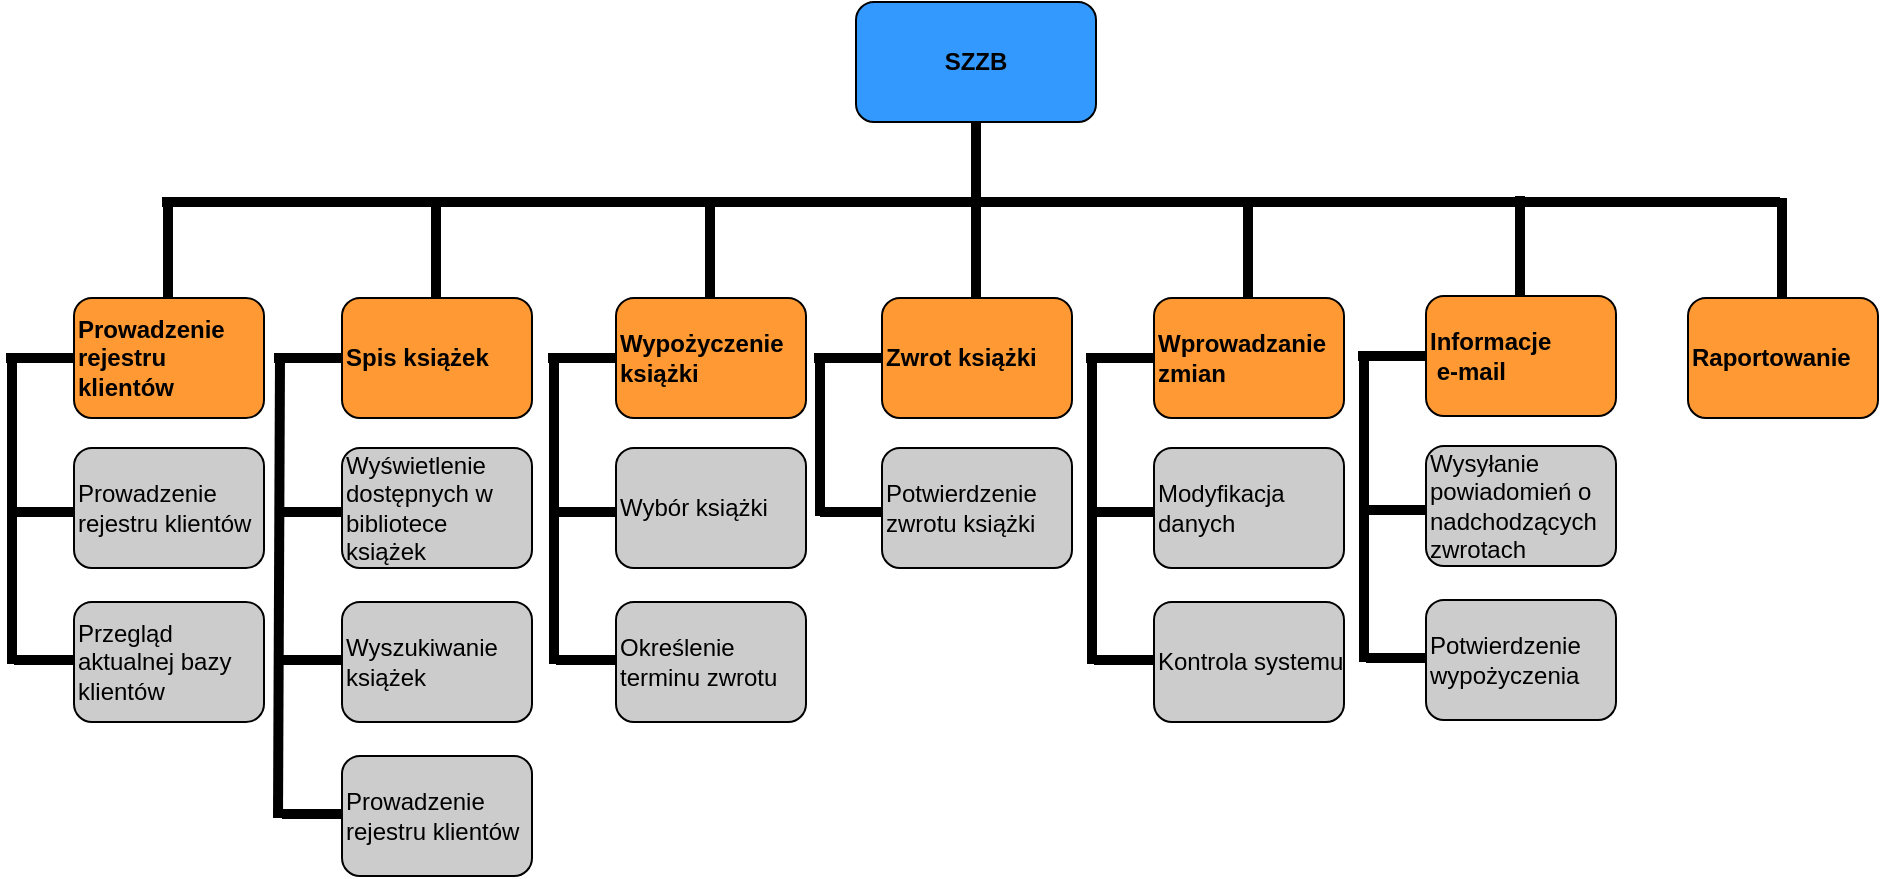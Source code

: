 <mxfile version="14.4.2" type="github"><diagram id="0qVgPnFfSkw5qpX3rf2a" name="Page-1"><mxGraphModel dx="957" dy="532" grid="1" gridSize="1" guides="1" tooltips="1" connect="1" arrows="1" fold="1" page="1" pageScale="1" pageWidth="980" pageHeight="1390" math="0" shadow="0"><root><mxCell id="0"/><mxCell id="1" parent="0"/><mxCell id="sqLcUwAyjq7n9j9fFrRQ-1" value="&lt;b&gt;SZZB&lt;/b&gt;" style="rounded=1;whiteSpace=wrap;html=1;fillColor=#3399FF;" vertex="1" parent="1"><mxGeometry x="457" y="20" width="120" height="60" as="geometry"/></mxCell><mxCell id="sqLcUwAyjq7n9j9fFrRQ-3" value="" style="endArrow=none;html=1;strokeWidth=5;" edge="1" parent="1"><mxGeometry width="50" height="50" relative="1" as="geometry"><mxPoint x="110" y="120" as="sourcePoint"/><mxPoint x="919" y="120" as="targetPoint"/></mxGeometry></mxCell><mxCell id="sqLcUwAyjq7n9j9fFrRQ-4" value="" style="endArrow=none;html=1;strokeWidth=5;entryX=0.5;entryY=1;entryDx=0;entryDy=0;" edge="1" parent="1" target="sqLcUwAyjq7n9j9fFrRQ-1"><mxGeometry width="50" height="50" relative="1" as="geometry"><mxPoint x="517" y="120" as="sourcePoint"/><mxPoint x="542" y="370" as="targetPoint"/></mxGeometry></mxCell><mxCell id="sqLcUwAyjq7n9j9fFrRQ-5" value="" style="endArrow=none;html=1;strokeWidth=5;" edge="1" parent="1"><mxGeometry width="50" height="50" relative="1" as="geometry"><mxPoint x="113" y="168" as="sourcePoint"/><mxPoint x="113" y="118" as="targetPoint"/></mxGeometry></mxCell><mxCell id="sqLcUwAyjq7n9j9fFrRQ-7" value="&lt;b&gt;Prowadzenie rejestru klientów&lt;/b&gt;" style="rounded=1;whiteSpace=wrap;html=1;align=left;fillColor=#FF9933;" vertex="1" parent="1"><mxGeometry x="66" y="168" width="95" height="60" as="geometry"/></mxCell><mxCell id="sqLcUwAyjq7n9j9fFrRQ-8" value="" style="endArrow=none;html=1;strokeWidth=5;exitX=0;exitY=0.5;exitDx=0;exitDy=0;" edge="1" parent="1" source="sqLcUwAyjq7n9j9fFrRQ-7"><mxGeometry width="50" height="50" relative="1" as="geometry"><mxPoint x="419" y="199" as="sourcePoint"/><mxPoint x="32" y="198" as="targetPoint"/></mxGeometry></mxCell><mxCell id="sqLcUwAyjq7n9j9fFrRQ-9" value="" style="endArrow=none;html=1;strokeWidth=5;" edge="1" parent="1"><mxGeometry width="50" height="50" relative="1" as="geometry"><mxPoint x="35" y="351" as="sourcePoint"/><mxPoint x="35" y="198" as="targetPoint"/></mxGeometry></mxCell><mxCell id="sqLcUwAyjq7n9j9fFrRQ-10" value="" style="endArrow=none;html=1;strokeWidth=5;" edge="1" parent="1"><mxGeometry width="50" height="50" relative="1" as="geometry"><mxPoint x="35" y="275" as="sourcePoint"/><mxPoint x="66" y="275" as="targetPoint"/></mxGeometry></mxCell><mxCell id="sqLcUwAyjq7n9j9fFrRQ-11" value="Prowadzenie rejestru klientów" style="rounded=1;whiteSpace=wrap;html=1;align=left;fillColor=#CCCCCC;" vertex="1" parent="1"><mxGeometry x="66" y="243" width="95" height="60" as="geometry"/></mxCell><mxCell id="sqLcUwAyjq7n9j9fFrRQ-12" value="Przegląd aktualnej bazy klientów" style="rounded=1;whiteSpace=wrap;html=1;align=left;fillColor=#CCCCCC;" vertex="1" parent="1"><mxGeometry x="66" y="320" width="95" height="60" as="geometry"/></mxCell><mxCell id="sqLcUwAyjq7n9j9fFrRQ-13" value="" style="endArrow=none;html=1;strokeWidth=5;entryX=0;entryY=0.483;entryDx=0;entryDy=0;entryPerimeter=0;" edge="1" parent="1" target="sqLcUwAyjq7n9j9fFrRQ-12"><mxGeometry width="50" height="50" relative="1" as="geometry"><mxPoint x="36" y="349" as="sourcePoint"/><mxPoint x="65" y="349" as="targetPoint"/></mxGeometry></mxCell><mxCell id="sqLcUwAyjq7n9j9fFrRQ-14" value="" style="endArrow=none;html=1;strokeWidth=5;" edge="1" parent="1"><mxGeometry width="50" height="50" relative="1" as="geometry"><mxPoint x="247" y="168" as="sourcePoint"/><mxPoint x="247" y="118" as="targetPoint"/></mxGeometry></mxCell><mxCell id="sqLcUwAyjq7n9j9fFrRQ-15" value="&lt;b&gt;Spis książek&lt;/b&gt;" style="rounded=1;whiteSpace=wrap;html=1;align=left;fillColor=#FF9933;" vertex="1" parent="1"><mxGeometry x="200" y="168" width="95" height="60" as="geometry"/></mxCell><mxCell id="sqLcUwAyjq7n9j9fFrRQ-16" value="" style="endArrow=none;html=1;strokeWidth=5;exitX=0;exitY=0.5;exitDx=0;exitDy=0;" edge="1" parent="1" source="sqLcUwAyjq7n9j9fFrRQ-15"><mxGeometry width="50" height="50" relative="1" as="geometry"><mxPoint x="553" y="199" as="sourcePoint"/><mxPoint x="166" y="198" as="targetPoint"/></mxGeometry></mxCell><mxCell id="sqLcUwAyjq7n9j9fFrRQ-17" value="" style="endArrow=none;html=1;strokeWidth=5;" edge="1" parent="1"><mxGeometry width="50" height="50" relative="1" as="geometry"><mxPoint x="168" y="428" as="sourcePoint"/><mxPoint x="169.0" y="198" as="targetPoint"/></mxGeometry></mxCell><mxCell id="sqLcUwAyjq7n9j9fFrRQ-18" value="" style="endArrow=none;html=1;strokeWidth=5;" edge="1" parent="1"><mxGeometry width="50" height="50" relative="1" as="geometry"><mxPoint x="169.0" y="275.0" as="sourcePoint"/><mxPoint x="200" y="275.0" as="targetPoint"/></mxGeometry></mxCell><mxCell id="sqLcUwAyjq7n9j9fFrRQ-19" value="Wyświetlenie dostępnych w bibliotece książek" style="rounded=1;whiteSpace=wrap;html=1;align=left;fillColor=#CCCCCC;" vertex="1" parent="1"><mxGeometry x="200" y="243" width="95" height="60" as="geometry"/></mxCell><mxCell id="sqLcUwAyjq7n9j9fFrRQ-20" value="Wyszukiwanie książek&amp;nbsp;" style="rounded=1;whiteSpace=wrap;html=1;align=left;fillColor=#CCCCCC;" vertex="1" parent="1"><mxGeometry x="200" y="320" width="95" height="60" as="geometry"/></mxCell><mxCell id="sqLcUwAyjq7n9j9fFrRQ-21" value="" style="endArrow=none;html=1;strokeWidth=5;entryX=0;entryY=0.483;entryDx=0;entryDy=0;entryPerimeter=0;" edge="1" parent="1" target="sqLcUwAyjq7n9j9fFrRQ-20"><mxGeometry width="50" height="50" relative="1" as="geometry"><mxPoint x="170" y="349.0" as="sourcePoint"/><mxPoint x="199" y="349" as="targetPoint"/></mxGeometry></mxCell><mxCell id="sqLcUwAyjq7n9j9fFrRQ-22" value="" style="endArrow=none;html=1;strokeWidth=5;" edge="1" parent="1"><mxGeometry width="50" height="50" relative="1" as="geometry"><mxPoint x="384" y="168" as="sourcePoint"/><mxPoint x="384" y="118" as="targetPoint"/></mxGeometry></mxCell><mxCell id="sqLcUwAyjq7n9j9fFrRQ-23" value="&lt;b&gt;Wypożyczenie książki&lt;/b&gt;" style="rounded=1;whiteSpace=wrap;html=1;align=left;fillColor=#FF9933;" vertex="1" parent="1"><mxGeometry x="337" y="168" width="95" height="60" as="geometry"/></mxCell><mxCell id="sqLcUwAyjq7n9j9fFrRQ-24" value="" style="endArrow=none;html=1;strokeWidth=5;exitX=0;exitY=0.5;exitDx=0;exitDy=0;" edge="1" parent="1" source="sqLcUwAyjq7n9j9fFrRQ-23"><mxGeometry width="50" height="50" relative="1" as="geometry"><mxPoint x="699" y="199" as="sourcePoint"/><mxPoint x="303" y="198" as="targetPoint"/></mxGeometry></mxCell><mxCell id="sqLcUwAyjq7n9j9fFrRQ-25" value="" style="endArrow=none;html=1;strokeWidth=5;" edge="1" parent="1"><mxGeometry width="50" height="50" relative="1" as="geometry"><mxPoint x="306.0" y="351" as="sourcePoint"/><mxPoint x="306.0" y="198" as="targetPoint"/></mxGeometry></mxCell><mxCell id="sqLcUwAyjq7n9j9fFrRQ-26" value="" style="endArrow=none;html=1;strokeWidth=5;" edge="1" parent="1"><mxGeometry width="50" height="50" relative="1" as="geometry"><mxPoint x="306.0" y="275.0" as="sourcePoint"/><mxPoint x="337" y="275.0" as="targetPoint"/></mxGeometry></mxCell><mxCell id="sqLcUwAyjq7n9j9fFrRQ-27" value="Wybór książki" style="rounded=1;whiteSpace=wrap;html=1;align=left;fillColor=#CCCCCC;" vertex="1" parent="1"><mxGeometry x="337" y="243" width="95" height="60" as="geometry"/></mxCell><mxCell id="sqLcUwAyjq7n9j9fFrRQ-28" value="Określenie terminu zwrotu" style="rounded=1;whiteSpace=wrap;html=1;align=left;fillColor=#CCCCCC;" vertex="1" parent="1"><mxGeometry x="337" y="320" width="95" height="60" as="geometry"/></mxCell><mxCell id="sqLcUwAyjq7n9j9fFrRQ-29" value="" style="endArrow=none;html=1;strokeWidth=5;entryX=0;entryY=0.483;entryDx=0;entryDy=0;entryPerimeter=0;" edge="1" parent="1" target="sqLcUwAyjq7n9j9fFrRQ-28"><mxGeometry width="50" height="50" relative="1" as="geometry"><mxPoint x="307" y="349.0" as="sourcePoint"/><mxPoint x="336" y="349" as="targetPoint"/></mxGeometry></mxCell><mxCell id="sqLcUwAyjq7n9j9fFrRQ-30" value="" style="endArrow=none;html=1;strokeWidth=5;" edge="1" parent="1"><mxGeometry width="50" height="50" relative="1" as="geometry"><mxPoint x="517" y="168" as="sourcePoint"/><mxPoint x="517" y="118" as="targetPoint"/></mxGeometry></mxCell><mxCell id="sqLcUwAyjq7n9j9fFrRQ-31" value="&lt;b&gt;Zwrot książki&lt;/b&gt;" style="rounded=1;whiteSpace=wrap;html=1;align=left;fillColor=#FF9933;" vertex="1" parent="1"><mxGeometry x="470" y="168" width="95" height="60" as="geometry"/></mxCell><mxCell id="sqLcUwAyjq7n9j9fFrRQ-32" value="" style="endArrow=none;html=1;strokeWidth=5;exitX=0;exitY=0.5;exitDx=0;exitDy=0;" edge="1" parent="1" source="sqLcUwAyjq7n9j9fFrRQ-31"><mxGeometry width="50" height="50" relative="1" as="geometry"><mxPoint x="823" y="199" as="sourcePoint"/><mxPoint x="436" y="198" as="targetPoint"/></mxGeometry></mxCell><mxCell id="sqLcUwAyjq7n9j9fFrRQ-33" value="" style="endArrow=none;html=1;strokeWidth=5;" edge="1" parent="1"><mxGeometry width="50" height="50" relative="1" as="geometry"><mxPoint x="439" y="277" as="sourcePoint"/><mxPoint x="439.0" y="198" as="targetPoint"/></mxGeometry></mxCell><mxCell id="sqLcUwAyjq7n9j9fFrRQ-34" value="" style="endArrow=none;html=1;strokeWidth=5;" edge="1" parent="1"><mxGeometry width="50" height="50" relative="1" as="geometry"><mxPoint x="439.0" y="275.0" as="sourcePoint"/><mxPoint x="470" y="275.0" as="targetPoint"/></mxGeometry></mxCell><mxCell id="sqLcUwAyjq7n9j9fFrRQ-35" value="Potwierdzenie zwrotu książki" style="rounded=1;whiteSpace=wrap;html=1;align=left;fillColor=#CCCCCC;" vertex="1" parent="1"><mxGeometry x="470" y="243" width="95" height="60" as="geometry"/></mxCell><mxCell id="sqLcUwAyjq7n9j9fFrRQ-38" value="" style="endArrow=none;html=1;strokeWidth=5;" edge="1" parent="1"><mxGeometry width="50" height="50" relative="1" as="geometry"><mxPoint x="653" y="168" as="sourcePoint"/><mxPoint x="653" y="118" as="targetPoint"/></mxGeometry></mxCell><mxCell id="sqLcUwAyjq7n9j9fFrRQ-39" value="&lt;b&gt;Wprowadzanie zmian&lt;/b&gt;" style="rounded=1;whiteSpace=wrap;html=1;align=left;fillColor=#FF9933;" vertex="1" parent="1"><mxGeometry x="606" y="168" width="95" height="60" as="geometry"/></mxCell><mxCell id="sqLcUwAyjq7n9j9fFrRQ-40" value="" style="endArrow=none;html=1;strokeWidth=5;exitX=0;exitY=0.5;exitDx=0;exitDy=0;" edge="1" parent="1" source="sqLcUwAyjq7n9j9fFrRQ-39"><mxGeometry width="50" height="50" relative="1" as="geometry"><mxPoint x="959" y="199" as="sourcePoint"/><mxPoint x="572" y="198" as="targetPoint"/></mxGeometry></mxCell><mxCell id="sqLcUwAyjq7n9j9fFrRQ-41" value="" style="endArrow=none;html=1;strokeWidth=5;" edge="1" parent="1"><mxGeometry width="50" height="50" relative="1" as="geometry"><mxPoint x="575.0" y="351" as="sourcePoint"/><mxPoint x="575.0" y="198" as="targetPoint"/></mxGeometry></mxCell><mxCell id="sqLcUwAyjq7n9j9fFrRQ-42" value="" style="endArrow=none;html=1;strokeWidth=5;" edge="1" parent="1"><mxGeometry width="50" height="50" relative="1" as="geometry"><mxPoint x="575.0" y="275.0" as="sourcePoint"/><mxPoint x="606" y="275.0" as="targetPoint"/></mxGeometry></mxCell><mxCell id="sqLcUwAyjq7n9j9fFrRQ-43" value="Modyfikacja danych" style="rounded=1;whiteSpace=wrap;html=1;align=left;fillColor=#CCCCCC;" vertex="1" parent="1"><mxGeometry x="606" y="243" width="95" height="60" as="geometry"/></mxCell><mxCell id="sqLcUwAyjq7n9j9fFrRQ-44" value="Kontrola systemu" style="rounded=1;whiteSpace=wrap;html=1;align=left;fillColor=#CCCCCC;" vertex="1" parent="1"><mxGeometry x="606" y="320" width="95" height="60" as="geometry"/></mxCell><mxCell id="sqLcUwAyjq7n9j9fFrRQ-45" value="" style="endArrow=none;html=1;strokeWidth=5;entryX=0;entryY=0.483;entryDx=0;entryDy=0;entryPerimeter=0;" edge="1" parent="1" target="sqLcUwAyjq7n9j9fFrRQ-44"><mxGeometry width="50" height="50" relative="1" as="geometry"><mxPoint x="576" y="349.0" as="sourcePoint"/><mxPoint x="605" y="349" as="targetPoint"/></mxGeometry></mxCell><mxCell id="sqLcUwAyjq7n9j9fFrRQ-46" value="" style="endArrow=none;html=1;strokeWidth=5;" edge="1" parent="1"><mxGeometry width="50" height="50" relative="1" as="geometry"><mxPoint x="789" y="167" as="sourcePoint"/><mxPoint x="789" y="117" as="targetPoint"/></mxGeometry></mxCell><mxCell id="sqLcUwAyjq7n9j9fFrRQ-47" value="&lt;b&gt;Informacje&amp;nbsp; &amp;nbsp; &amp;nbsp; &amp;nbsp;e-mail&lt;/b&gt;" style="rounded=1;whiteSpace=wrap;html=1;align=left;fillColor=#FF9933;" vertex="1" parent="1"><mxGeometry x="742" y="167" width="95" height="60" as="geometry"/></mxCell><mxCell id="sqLcUwAyjq7n9j9fFrRQ-48" value="" style="endArrow=none;html=1;strokeWidth=5;exitX=0;exitY=0.5;exitDx=0;exitDy=0;" edge="1" parent="1" source="sqLcUwAyjq7n9j9fFrRQ-47"><mxGeometry width="50" height="50" relative="1" as="geometry"><mxPoint x="1095" y="198" as="sourcePoint"/><mxPoint x="708" y="197" as="targetPoint"/></mxGeometry></mxCell><mxCell id="sqLcUwAyjq7n9j9fFrRQ-49" value="" style="endArrow=none;html=1;strokeWidth=5;" edge="1" parent="1"><mxGeometry width="50" height="50" relative="1" as="geometry"><mxPoint x="711.0" y="350" as="sourcePoint"/><mxPoint x="711.0" y="197" as="targetPoint"/></mxGeometry></mxCell><mxCell id="sqLcUwAyjq7n9j9fFrRQ-50" value="" style="endArrow=none;html=1;strokeWidth=5;" edge="1" parent="1"><mxGeometry width="50" height="50" relative="1" as="geometry"><mxPoint x="711.0" y="274.0" as="sourcePoint"/><mxPoint x="742" y="274.0" as="targetPoint"/></mxGeometry></mxCell><mxCell id="sqLcUwAyjq7n9j9fFrRQ-51" value="Wysyłanie powiadomień o nadchodzących zwrotach" style="rounded=1;whiteSpace=wrap;html=1;align=left;fillColor=#CCCCCC;" vertex="1" parent="1"><mxGeometry x="742" y="242" width="95" height="60" as="geometry"/></mxCell><mxCell id="sqLcUwAyjq7n9j9fFrRQ-52" value="Potwierdzenie wypożyczenia" style="rounded=1;whiteSpace=wrap;html=1;align=left;fillColor=#CCCCCC;" vertex="1" parent="1"><mxGeometry x="742" y="319" width="95" height="60" as="geometry"/></mxCell><mxCell id="sqLcUwAyjq7n9j9fFrRQ-53" value="" style="endArrow=none;html=1;strokeWidth=5;entryX=0;entryY=0.483;entryDx=0;entryDy=0;entryPerimeter=0;" edge="1" parent="1" target="sqLcUwAyjq7n9j9fFrRQ-52"><mxGeometry width="50" height="50" relative="1" as="geometry"><mxPoint x="712" y="348.0" as="sourcePoint"/><mxPoint x="741" y="348" as="targetPoint"/></mxGeometry></mxCell><mxCell id="sqLcUwAyjq7n9j9fFrRQ-54" value="Prowadzenie rejestru klientów" style="rounded=1;whiteSpace=wrap;html=1;align=left;fillColor=#CCCCCC;" vertex="1" parent="1"><mxGeometry x="200" y="397" width="95" height="60" as="geometry"/></mxCell><mxCell id="sqLcUwAyjq7n9j9fFrRQ-55" value="" style="endArrow=none;html=1;strokeWidth=5;entryX=0;entryY=0.483;entryDx=0;entryDy=0;entryPerimeter=0;" edge="1" parent="1" target="sqLcUwAyjq7n9j9fFrRQ-54"><mxGeometry width="50" height="50" relative="1" as="geometry"><mxPoint x="170" y="426.0" as="sourcePoint"/><mxPoint x="199" y="426" as="targetPoint"/></mxGeometry></mxCell><mxCell id="sqLcUwAyjq7n9j9fFrRQ-56" value="" style="endArrow=none;html=1;strokeWidth=5;" edge="1" parent="1"><mxGeometry width="50" height="50" relative="1" as="geometry"><mxPoint x="920" y="168" as="sourcePoint"/><mxPoint x="920" y="118" as="targetPoint"/></mxGeometry></mxCell><mxCell id="sqLcUwAyjq7n9j9fFrRQ-57" value="&lt;b&gt;Raportowanie&lt;/b&gt;" style="rounded=1;whiteSpace=wrap;html=1;align=left;fillColor=#FF9933;" vertex="1" parent="1"><mxGeometry x="873" y="168" width="95" height="60" as="geometry"/></mxCell></root></mxGraphModel></diagram></mxfile>